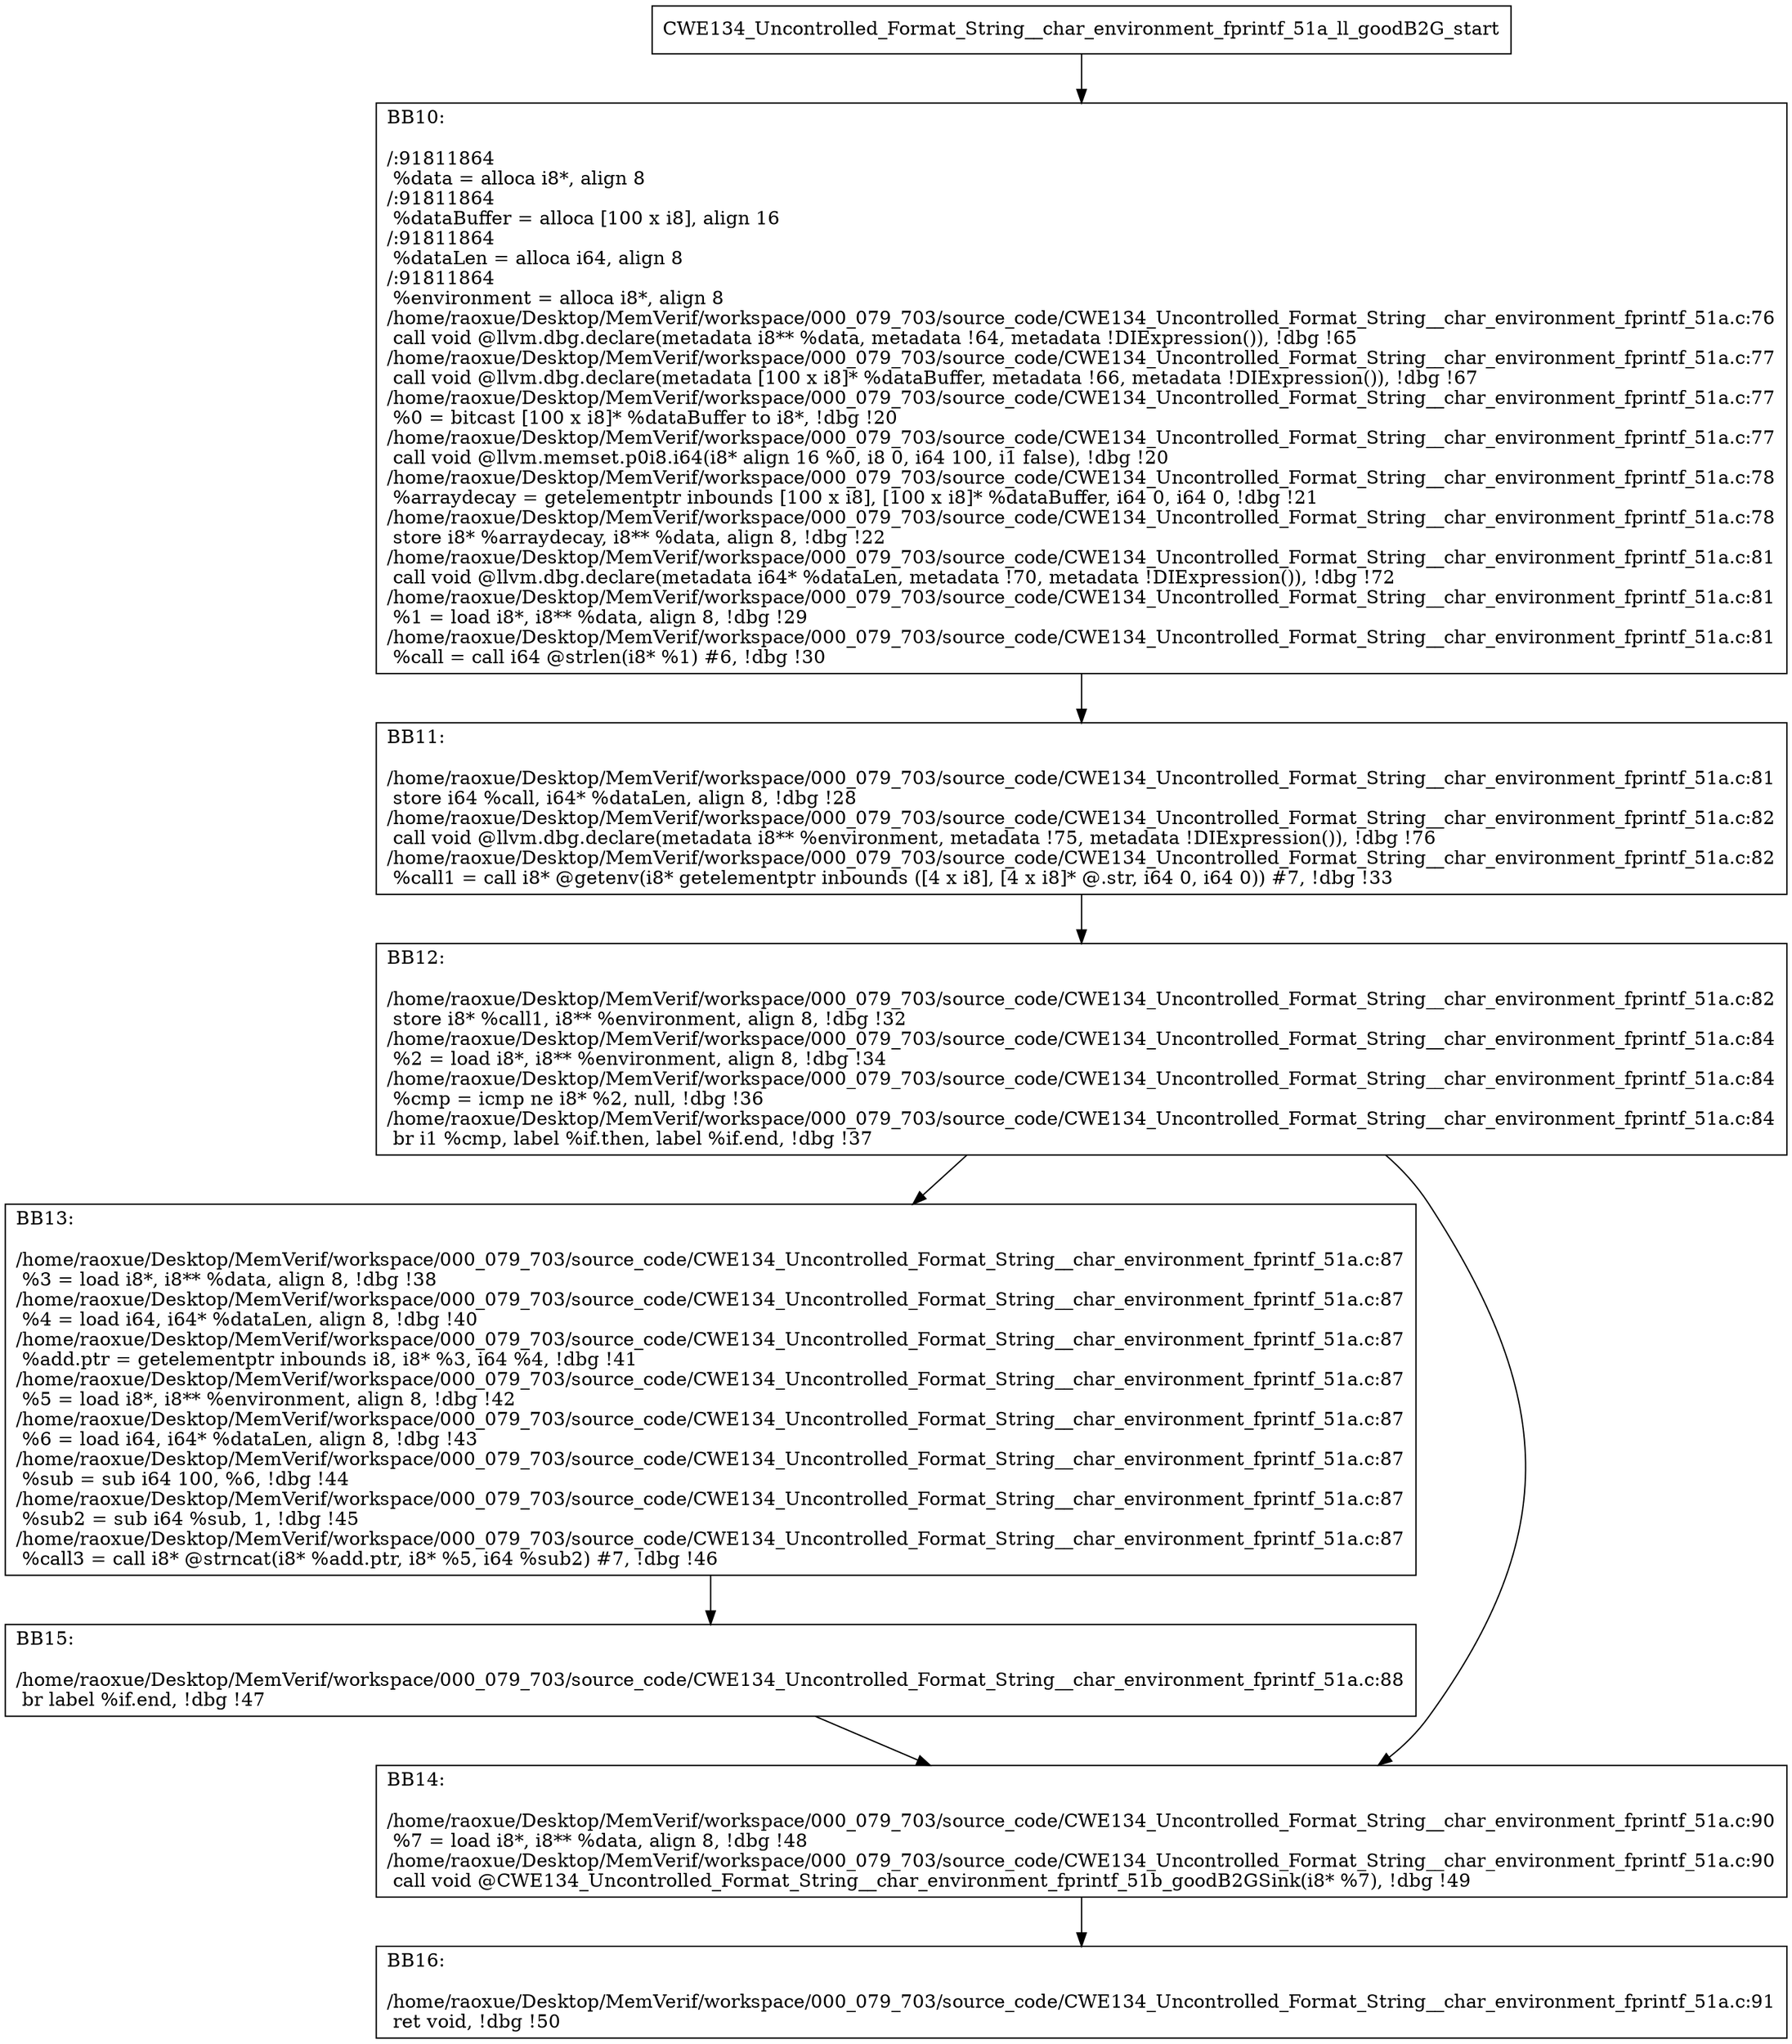 digraph "CFG for'CWE134_Uncontrolled_Format_String__char_environment_fprintf_51a_ll_goodB2G' function" {
	BBCWE134_Uncontrolled_Format_String__char_environment_fprintf_51a_ll_goodB2G_start[shape=record,label="{CWE134_Uncontrolled_Format_String__char_environment_fprintf_51a_ll_goodB2G_start}"];
	BBCWE134_Uncontrolled_Format_String__char_environment_fprintf_51a_ll_goodB2G_start-> CWE134_Uncontrolled_Format_String__char_environment_fprintf_51a_ll_goodB2GBB10;
	CWE134_Uncontrolled_Format_String__char_environment_fprintf_51a_ll_goodB2GBB10 [shape=record, label="{BB10:\l\l/:91811864\l
  %data = alloca i8*, align 8\l
/:91811864\l
  %dataBuffer = alloca [100 x i8], align 16\l
/:91811864\l
  %dataLen = alloca i64, align 8\l
/:91811864\l
  %environment = alloca i8*, align 8\l
/home/raoxue/Desktop/MemVerif/workspace/000_079_703/source_code/CWE134_Uncontrolled_Format_String__char_environment_fprintf_51a.c:76\l
  call void @llvm.dbg.declare(metadata i8** %data, metadata !64, metadata !DIExpression()), !dbg !65\l
/home/raoxue/Desktop/MemVerif/workspace/000_079_703/source_code/CWE134_Uncontrolled_Format_String__char_environment_fprintf_51a.c:77\l
  call void @llvm.dbg.declare(metadata [100 x i8]* %dataBuffer, metadata !66, metadata !DIExpression()), !dbg !67\l
/home/raoxue/Desktop/MemVerif/workspace/000_079_703/source_code/CWE134_Uncontrolled_Format_String__char_environment_fprintf_51a.c:77\l
  %0 = bitcast [100 x i8]* %dataBuffer to i8*, !dbg !20\l
/home/raoxue/Desktop/MemVerif/workspace/000_079_703/source_code/CWE134_Uncontrolled_Format_String__char_environment_fprintf_51a.c:77\l
  call void @llvm.memset.p0i8.i64(i8* align 16 %0, i8 0, i64 100, i1 false), !dbg !20\l
/home/raoxue/Desktop/MemVerif/workspace/000_079_703/source_code/CWE134_Uncontrolled_Format_String__char_environment_fprintf_51a.c:78\l
  %arraydecay = getelementptr inbounds [100 x i8], [100 x i8]* %dataBuffer, i64 0, i64 0, !dbg !21\l
/home/raoxue/Desktop/MemVerif/workspace/000_079_703/source_code/CWE134_Uncontrolled_Format_String__char_environment_fprintf_51a.c:78\l
  store i8* %arraydecay, i8** %data, align 8, !dbg !22\l
/home/raoxue/Desktop/MemVerif/workspace/000_079_703/source_code/CWE134_Uncontrolled_Format_String__char_environment_fprintf_51a.c:81\l
  call void @llvm.dbg.declare(metadata i64* %dataLen, metadata !70, metadata !DIExpression()), !dbg !72\l
/home/raoxue/Desktop/MemVerif/workspace/000_079_703/source_code/CWE134_Uncontrolled_Format_String__char_environment_fprintf_51a.c:81\l
  %1 = load i8*, i8** %data, align 8, !dbg !29\l
/home/raoxue/Desktop/MemVerif/workspace/000_079_703/source_code/CWE134_Uncontrolled_Format_String__char_environment_fprintf_51a.c:81\l
  %call = call i64 @strlen(i8* %1) #6, !dbg !30\l
}"];
	CWE134_Uncontrolled_Format_String__char_environment_fprintf_51a_ll_goodB2GBB10-> CWE134_Uncontrolled_Format_String__char_environment_fprintf_51a_ll_goodB2GBB11;
	CWE134_Uncontrolled_Format_String__char_environment_fprintf_51a_ll_goodB2GBB11 [shape=record, label="{BB11:\l\l/home/raoxue/Desktop/MemVerif/workspace/000_079_703/source_code/CWE134_Uncontrolled_Format_String__char_environment_fprintf_51a.c:81\l
  store i64 %call, i64* %dataLen, align 8, !dbg !28\l
/home/raoxue/Desktop/MemVerif/workspace/000_079_703/source_code/CWE134_Uncontrolled_Format_String__char_environment_fprintf_51a.c:82\l
  call void @llvm.dbg.declare(metadata i8** %environment, metadata !75, metadata !DIExpression()), !dbg !76\l
/home/raoxue/Desktop/MemVerif/workspace/000_079_703/source_code/CWE134_Uncontrolled_Format_String__char_environment_fprintf_51a.c:82\l
  %call1 = call i8* @getenv(i8* getelementptr inbounds ([4 x i8], [4 x i8]* @.str, i64 0, i64 0)) #7, !dbg !33\l
}"];
	CWE134_Uncontrolled_Format_String__char_environment_fprintf_51a_ll_goodB2GBB11-> CWE134_Uncontrolled_Format_String__char_environment_fprintf_51a_ll_goodB2GBB12;
	CWE134_Uncontrolled_Format_String__char_environment_fprintf_51a_ll_goodB2GBB12 [shape=record, label="{BB12:\l\l/home/raoxue/Desktop/MemVerif/workspace/000_079_703/source_code/CWE134_Uncontrolled_Format_String__char_environment_fprintf_51a.c:82\l
  store i8* %call1, i8** %environment, align 8, !dbg !32\l
/home/raoxue/Desktop/MemVerif/workspace/000_079_703/source_code/CWE134_Uncontrolled_Format_String__char_environment_fprintf_51a.c:84\l
  %2 = load i8*, i8** %environment, align 8, !dbg !34\l
/home/raoxue/Desktop/MemVerif/workspace/000_079_703/source_code/CWE134_Uncontrolled_Format_String__char_environment_fprintf_51a.c:84\l
  %cmp = icmp ne i8* %2, null, !dbg !36\l
/home/raoxue/Desktop/MemVerif/workspace/000_079_703/source_code/CWE134_Uncontrolled_Format_String__char_environment_fprintf_51a.c:84\l
  br i1 %cmp, label %if.then, label %if.end, !dbg !37\l
}"];
	CWE134_Uncontrolled_Format_String__char_environment_fprintf_51a_ll_goodB2GBB12-> CWE134_Uncontrolled_Format_String__char_environment_fprintf_51a_ll_goodB2GBB13;
	CWE134_Uncontrolled_Format_String__char_environment_fprintf_51a_ll_goodB2GBB12-> CWE134_Uncontrolled_Format_String__char_environment_fprintf_51a_ll_goodB2GBB14;
	CWE134_Uncontrolled_Format_String__char_environment_fprintf_51a_ll_goodB2GBB13 [shape=record, label="{BB13:\l\l/home/raoxue/Desktop/MemVerif/workspace/000_079_703/source_code/CWE134_Uncontrolled_Format_String__char_environment_fprintf_51a.c:87\l
  %3 = load i8*, i8** %data, align 8, !dbg !38\l
/home/raoxue/Desktop/MemVerif/workspace/000_079_703/source_code/CWE134_Uncontrolled_Format_String__char_environment_fprintf_51a.c:87\l
  %4 = load i64, i64* %dataLen, align 8, !dbg !40\l
/home/raoxue/Desktop/MemVerif/workspace/000_079_703/source_code/CWE134_Uncontrolled_Format_String__char_environment_fprintf_51a.c:87\l
  %add.ptr = getelementptr inbounds i8, i8* %3, i64 %4, !dbg !41\l
/home/raoxue/Desktop/MemVerif/workspace/000_079_703/source_code/CWE134_Uncontrolled_Format_String__char_environment_fprintf_51a.c:87\l
  %5 = load i8*, i8** %environment, align 8, !dbg !42\l
/home/raoxue/Desktop/MemVerif/workspace/000_079_703/source_code/CWE134_Uncontrolled_Format_String__char_environment_fprintf_51a.c:87\l
  %6 = load i64, i64* %dataLen, align 8, !dbg !43\l
/home/raoxue/Desktop/MemVerif/workspace/000_079_703/source_code/CWE134_Uncontrolled_Format_String__char_environment_fprintf_51a.c:87\l
  %sub = sub i64 100, %6, !dbg !44\l
/home/raoxue/Desktop/MemVerif/workspace/000_079_703/source_code/CWE134_Uncontrolled_Format_String__char_environment_fprintf_51a.c:87\l
  %sub2 = sub i64 %sub, 1, !dbg !45\l
/home/raoxue/Desktop/MemVerif/workspace/000_079_703/source_code/CWE134_Uncontrolled_Format_String__char_environment_fprintf_51a.c:87\l
  %call3 = call i8* @strncat(i8* %add.ptr, i8* %5, i64 %sub2) #7, !dbg !46\l
}"];
	CWE134_Uncontrolled_Format_String__char_environment_fprintf_51a_ll_goodB2GBB13-> CWE134_Uncontrolled_Format_String__char_environment_fprintf_51a_ll_goodB2GBB15;
	CWE134_Uncontrolled_Format_String__char_environment_fprintf_51a_ll_goodB2GBB15 [shape=record, label="{BB15:\l\l/home/raoxue/Desktop/MemVerif/workspace/000_079_703/source_code/CWE134_Uncontrolled_Format_String__char_environment_fprintf_51a.c:88\l
  br label %if.end, !dbg !47\l
}"];
	CWE134_Uncontrolled_Format_String__char_environment_fprintf_51a_ll_goodB2GBB15-> CWE134_Uncontrolled_Format_String__char_environment_fprintf_51a_ll_goodB2GBB14;
	CWE134_Uncontrolled_Format_String__char_environment_fprintf_51a_ll_goodB2GBB14 [shape=record, label="{BB14:\l\l/home/raoxue/Desktop/MemVerif/workspace/000_079_703/source_code/CWE134_Uncontrolled_Format_String__char_environment_fprintf_51a.c:90\l
  %7 = load i8*, i8** %data, align 8, !dbg !48\l
/home/raoxue/Desktop/MemVerif/workspace/000_079_703/source_code/CWE134_Uncontrolled_Format_String__char_environment_fprintf_51a.c:90\l
  call void @CWE134_Uncontrolled_Format_String__char_environment_fprintf_51b_goodB2GSink(i8* %7), !dbg !49\l
}"];
	CWE134_Uncontrolled_Format_String__char_environment_fprintf_51a_ll_goodB2GBB14-> CWE134_Uncontrolled_Format_String__char_environment_fprintf_51a_ll_goodB2GBB16;
	CWE134_Uncontrolled_Format_String__char_environment_fprintf_51a_ll_goodB2GBB16 [shape=record, label="{BB16:\l\l/home/raoxue/Desktop/MemVerif/workspace/000_079_703/source_code/CWE134_Uncontrolled_Format_String__char_environment_fprintf_51a.c:91\l
  ret void, !dbg !50\l
}"];
}
